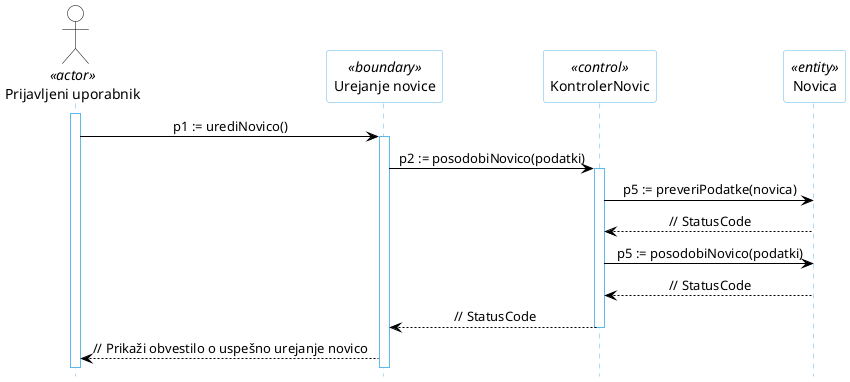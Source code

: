 @startuml
hide footbox

skinparam backgroundcolor transparent
skinparam defaultTextAlignment center
skinparam actorBorderColor black
skinparam actorBackgroundColor white
skinparam arrowColor black
skinparam sequenceLifeLineBorderColor #5FB8EC
skinparam sequenceParticipantBorderColor #5FB8EC
skinparam sequenceParticipantBackgroundColor white

actor "Prijavljeni uporabnik" AS U1 <<actor>>

participant "Urejanje novice" as R5 <<boundary>>
participant "KontrolerNovic" as R2 <<control>>
participant "Novica" as R4 <<entity>>

activate U1
U1 -> R5: p1 := urediNovico()
activate R5
R5 -> R2: p2 := posodobiNovico(podatki)
activate R2
R2 -> R4: p5 := preveriPodatke(novica)
R4 --> R2: // StatusCode
R2 -> R4: p5 := posodobiNovico(podatki)
R4 --> R2: // StatusCode
R2 --> R5: // StatusCode
deactivate R2
R5 --> U1: // Prikaži obvestilo o uspešno urejanje novico
@enduml

https://teaching.lavbic.net/plantuml/png/bP7DJkD03CVlynHMkS01eLP4MY6s4bIx5n2gW3w0at71JHW7PnBOnzaNsHllXJFb8rqA4eVa4F_-7uvlsHCiHM8kZyur9OSQ5UyWnwAyKMc3BwGIXQWO6XjHY0FAqnBRAbxJOpof-2RSsHWAUv4EA2oYwAce9vqbixmozm_0M-8QUhZbI4D8LHwswnkwRoaKTCvBUm8DitQotwS_Vissq7FKo0NN6EBt1LlBkhG8ZERAA-og5GM6jXR5F70vWfChM8pX-3XHqwbpzRiXZ1PAAmmhWY0T5pG2RE0oCpplOr3_c693S2OXgbIa5xrWpK-CBzRV_ySJXMliq32x4iVUj6_D7KQoTiuAxayjzmZgCHpzX5R9SvBAxjuxUPavwzQJ4oCdFLbB8rxoLxWMZx7aeMRYh5-lEJHDbZHA7IdF4qkxQNFSSzPl_yNxu02k8iQscOcdZ_fFChyqUDblS-1fesUMiCKuONRE4f_-CKZUKHEv4X1ecvgU_WRf_z3WRl8C